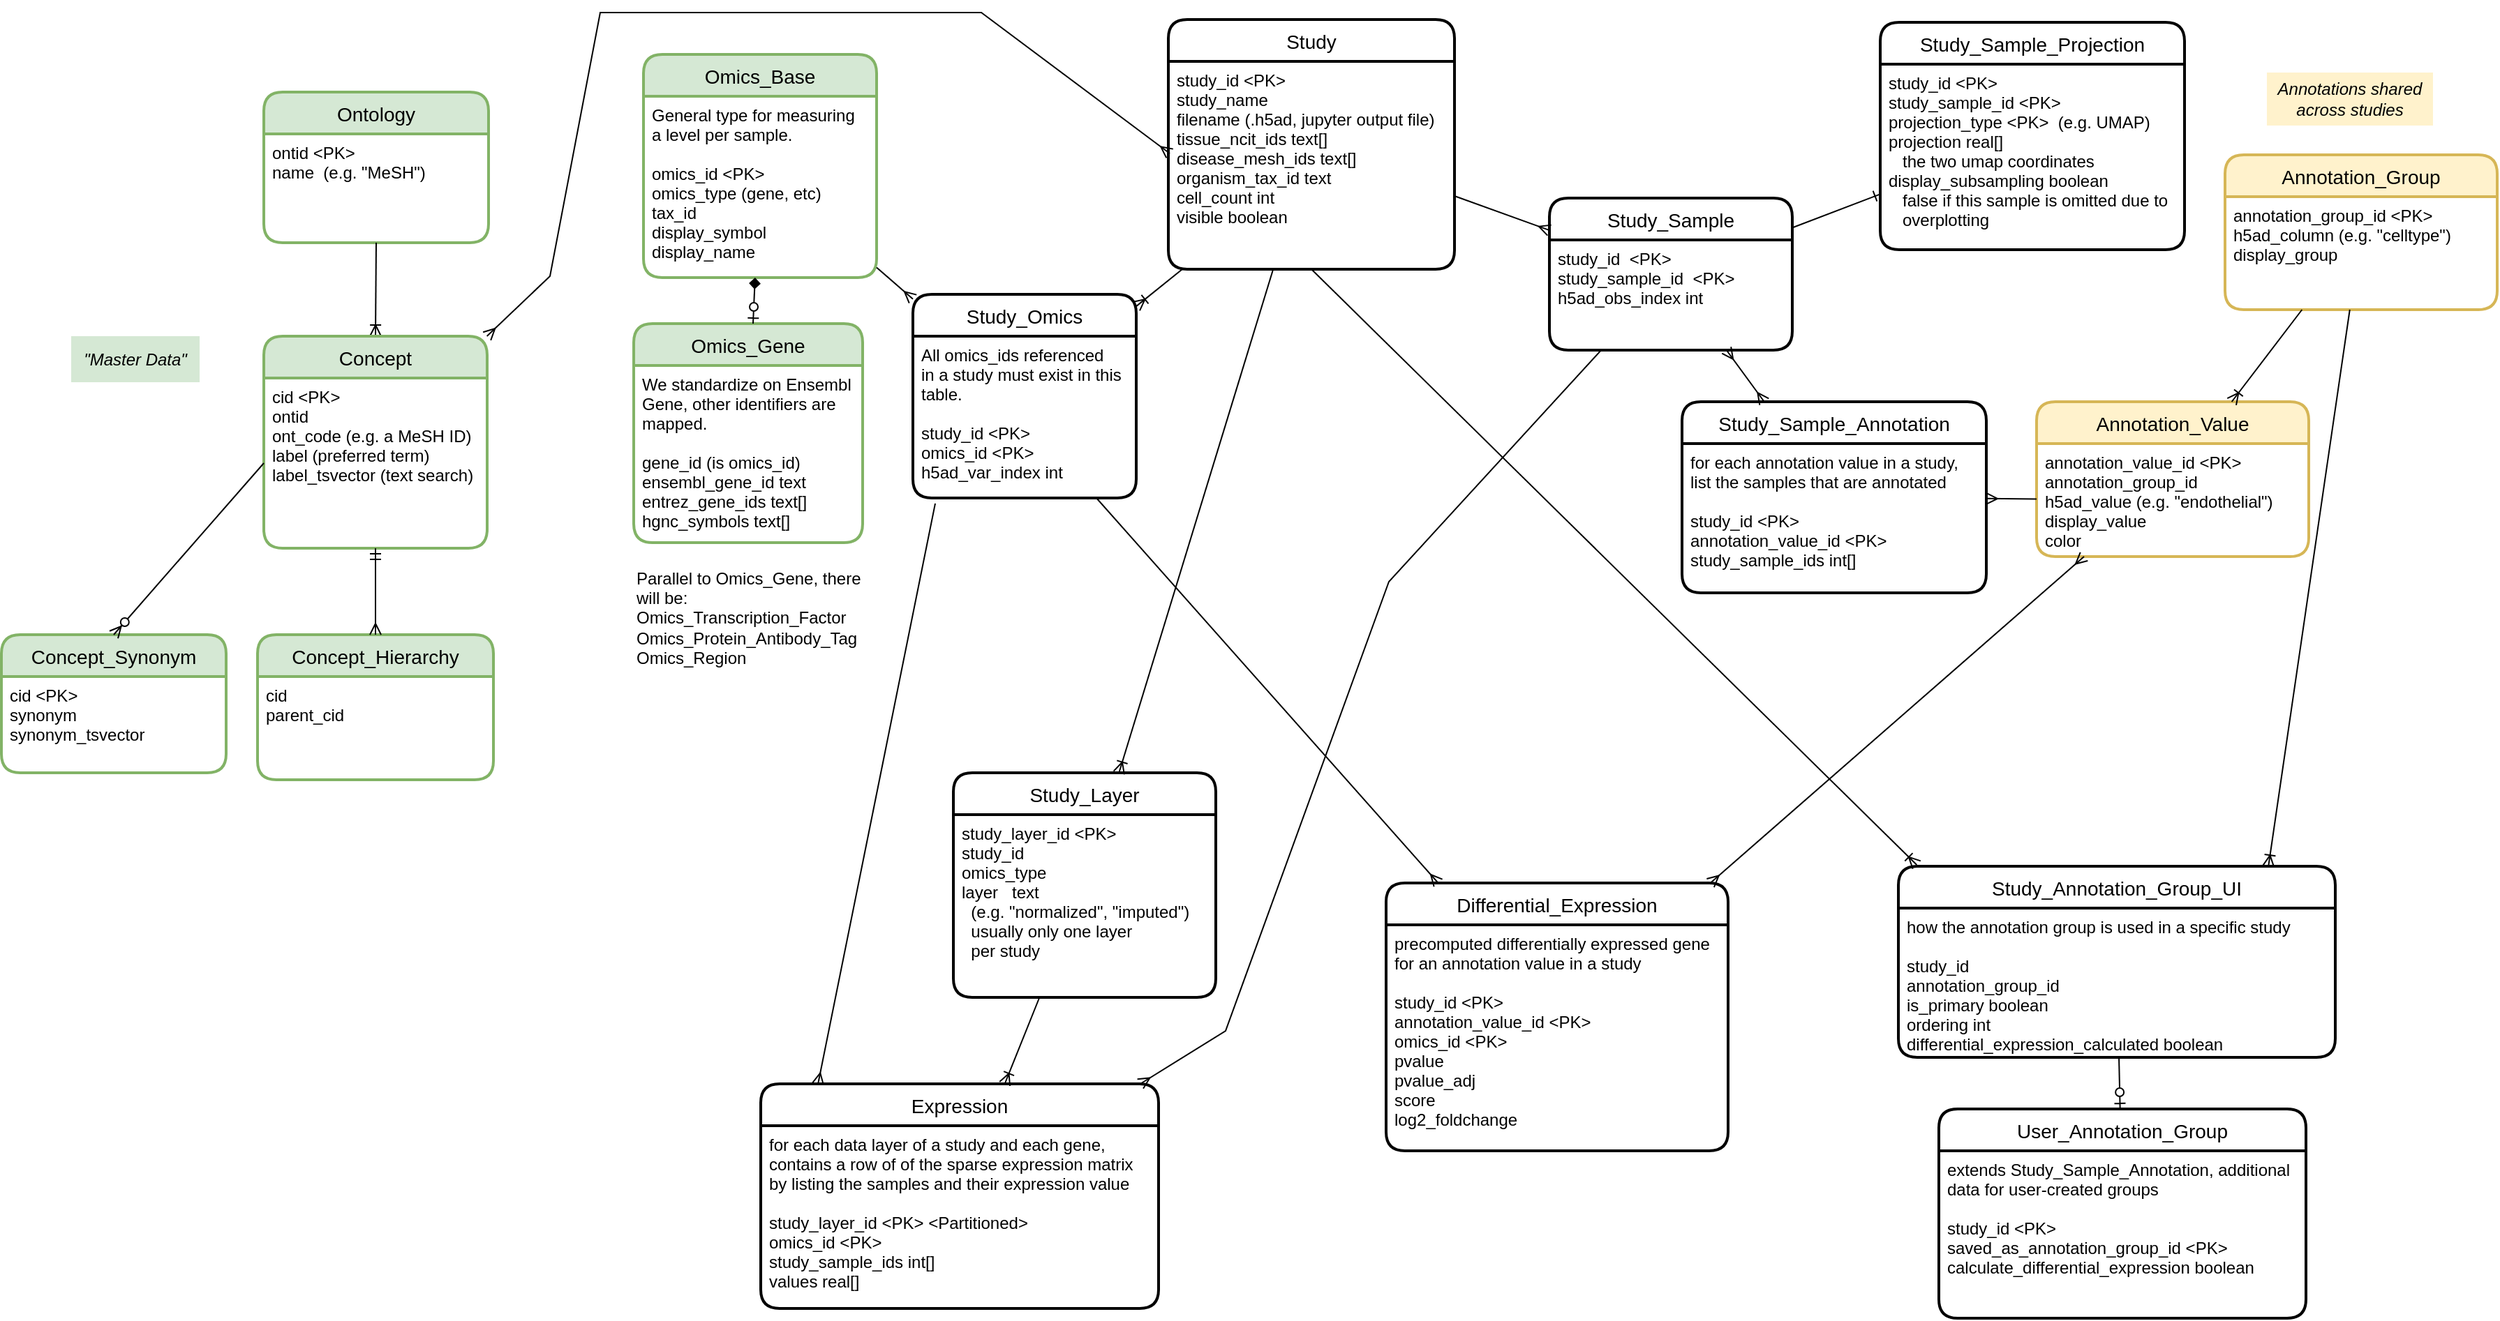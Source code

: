 <mxfile version="20.7.4" type="device"><diagram id="i9OdPr1PfLIzmgVqW9I0" name="Page-1"><mxGraphModel dx="2503" dy="1418" grid="0" gridSize="10" guides="1" tooltips="1" connect="1" arrows="1" fold="1" page="0" pageScale="1" pageWidth="827" pageHeight="1169" math="0" shadow="0"><root><mxCell id="0"/><mxCell id="1" parent="0"/><mxCell id="6dehqjQ2YJBC4APMbsgb-1" value="Study" style="swimlane;childLayout=stackLayout;horizontal=1;startSize=30;horizontalStack=0;rounded=1;fontSize=14;fontStyle=0;strokeWidth=2;resizeParent=0;resizeLast=1;shadow=0;dashed=0;align=center;" vertex="1" parent="1"><mxGeometry x="694" y="325" width="205" height="179" as="geometry"/></mxCell><mxCell id="6dehqjQ2YJBC4APMbsgb-2" value="study_id &lt;PK&gt;&#10;study_name&#10;filename (.h5ad, jupyter output file)&#10;tissue_ncit_ids text[]&#10;disease_mesh_ids text[]&#10;organism_tax_id text&#10;cell_count int&#10;visible boolean" style="align=left;strokeColor=none;fillColor=none;spacingLeft=4;fontSize=12;verticalAlign=top;resizable=0;rotatable=0;part=1;" vertex="1" parent="6dehqjQ2YJBC4APMbsgb-1"><mxGeometry y="30" width="205" height="149" as="geometry"/></mxCell><mxCell id="6dehqjQ2YJBC4APMbsgb-4" value="Ontology" style="swimlane;childLayout=stackLayout;horizontal=1;startSize=30;horizontalStack=0;rounded=1;fontSize=14;fontStyle=0;strokeWidth=2;resizeParent=0;resizeLast=1;shadow=0;dashed=0;align=center;fillColor=#d5e8d4;strokeColor=#82b366;" vertex="1" parent="1"><mxGeometry x="46" y="377" width="161" height="108" as="geometry"/></mxCell><mxCell id="6dehqjQ2YJBC4APMbsgb-5" value="ontid &lt;PK&gt;&#10;name  (e.g. &quot;MeSH&quot;)&#10;" style="align=left;strokeColor=none;fillColor=none;spacingLeft=4;fontSize=12;verticalAlign=top;resizable=0;rotatable=0;part=1;" vertex="1" parent="6dehqjQ2YJBC4APMbsgb-4"><mxGeometry y="30" width="161" height="78" as="geometry"/></mxCell><mxCell id="6dehqjQ2YJBC4APMbsgb-6" value="" style="fontSize=12;html=1;endArrow=ERoneToMany;rounded=0;exitX=0.5;exitY=1;exitDx=0;exitDy=0;entryX=0.5;entryY=0;entryDx=0;entryDy=0;" edge="1" parent="1" source="6dehqjQ2YJBC4APMbsgb-5" target="6dehqjQ2YJBC4APMbsgb-7"><mxGeometry width="100" height="100" relative="1" as="geometry"><mxPoint x="487" y="724" as="sourcePoint"/><mxPoint x="467" y="563" as="targetPoint"/><Array as="points"/></mxGeometry></mxCell><mxCell id="6dehqjQ2YJBC4APMbsgb-7" value="Concept" style="swimlane;childLayout=stackLayout;horizontal=1;startSize=30;horizontalStack=0;rounded=1;fontSize=14;fontStyle=0;strokeWidth=2;resizeParent=0;resizeLast=1;shadow=0;dashed=0;align=center;fillColor=#d5e8d4;strokeColor=#82b366;" vertex="1" parent="1"><mxGeometry x="46" y="552" width="160" height="152" as="geometry"/></mxCell><mxCell id="6dehqjQ2YJBC4APMbsgb-8" value="cid &lt;PK&gt;&#10;ontid&#10;ont_code (e.g. a MeSH ID)&#10;label (preferred term)&#10;label_tsvector (text search)" style="align=left;strokeColor=none;fillColor=none;spacingLeft=4;fontSize=12;verticalAlign=top;resizable=0;rotatable=0;part=1;" vertex="1" parent="6dehqjQ2YJBC4APMbsgb-7"><mxGeometry y="30" width="160" height="122" as="geometry"/></mxCell><mxCell id="6dehqjQ2YJBC4APMbsgb-9" value="Concept_Hierarchy" style="swimlane;childLayout=stackLayout;horizontal=1;startSize=30;horizontalStack=0;rounded=1;fontSize=14;fontStyle=0;strokeWidth=2;resizeParent=0;resizeLast=1;shadow=0;dashed=0;align=center;fillColor=#d5e8d4;strokeColor=#82b366;" vertex="1" parent="1"><mxGeometry x="41.5" y="766" width="169" height="104" as="geometry"/></mxCell><mxCell id="6dehqjQ2YJBC4APMbsgb-10" value="cid&#10;parent_cid&#10;" style="align=left;strokeColor=none;fillColor=none;spacingLeft=4;fontSize=12;verticalAlign=top;resizable=0;rotatable=0;part=1;" vertex="1" parent="6dehqjQ2YJBC4APMbsgb-9"><mxGeometry y="30" width="169" height="74" as="geometry"/></mxCell><mxCell id="6dehqjQ2YJBC4APMbsgb-11" value="" style="fontSize=12;html=1;endArrow=ERmany;rounded=0;exitX=0.5;exitY=1;exitDx=0;exitDy=0;entryX=0.5;entryY=0;entryDx=0;entryDy=0;startArrow=ERmandOne;startFill=0;endFill=0;" edge="1" parent="1" source="6dehqjQ2YJBC4APMbsgb-8" target="6dehqjQ2YJBC4APMbsgb-9"><mxGeometry width="100" height="100" relative="1" as="geometry"><mxPoint x="341" y="755" as="sourcePoint"/><mxPoint x="455" y="618" as="targetPoint"/><Array as="points"/></mxGeometry></mxCell><mxCell id="6dehqjQ2YJBC4APMbsgb-12" value="Concept_Synonym" style="swimlane;childLayout=stackLayout;horizontal=1;startSize=30;horizontalStack=0;rounded=1;fontSize=14;fontStyle=0;strokeWidth=2;resizeParent=0;resizeLast=1;shadow=0;dashed=0;align=center;fillColor=#d5e8d4;strokeColor=#82b366;" vertex="1" parent="1"><mxGeometry x="-142" y="766" width="161" height="99" as="geometry"/></mxCell><mxCell id="6dehqjQ2YJBC4APMbsgb-13" value="cid &lt;PK&gt;&#10;synonym&#10;synonym_tsvector&#10;" style="align=left;strokeColor=none;fillColor=none;spacingLeft=4;fontSize=12;verticalAlign=top;resizable=0;rotatable=0;part=1;" vertex="1" parent="6dehqjQ2YJBC4APMbsgb-12"><mxGeometry y="30" width="161" height="69" as="geometry"/></mxCell><mxCell id="6dehqjQ2YJBC4APMbsgb-14" value="" style="fontSize=12;html=1;endArrow=ERzeroToMany;rounded=0;exitX=0;exitY=0.5;exitDx=0;exitDy=0;entryX=0.5;entryY=0;entryDx=0;entryDy=0;endFill=1;" edge="1" parent="1" source="6dehqjQ2YJBC4APMbsgb-8" target="6dehqjQ2YJBC4APMbsgb-12"><mxGeometry width="100" height="100" relative="1" as="geometry"><mxPoint x="136.5" y="496" as="sourcePoint"/><mxPoint x="136" y="562" as="targetPoint"/><Array as="points"/></mxGeometry></mxCell><mxCell id="6dehqjQ2YJBC4APMbsgb-16" value="Omics_Base" style="swimlane;childLayout=stackLayout;horizontal=1;startSize=30;horizontalStack=0;rounded=1;fontSize=14;fontStyle=0;strokeWidth=2;resizeParent=0;resizeLast=1;shadow=0;dashed=0;align=center;fillColor=#d5e8d4;strokeColor=#82b366;" vertex="1" parent="1"><mxGeometry x="318" y="350" width="167" height="160" as="geometry"/></mxCell><mxCell id="6dehqjQ2YJBC4APMbsgb-17" value="General type for measuring&#10;a level per sample.&#10;&#10;omics_id &lt;PK&gt;&#10;omics_type (gene, etc)&#10;tax_id&#10;display_symbol&#10;display_name" style="align=left;strokeColor=none;fillColor=none;spacingLeft=4;fontSize=12;verticalAlign=top;resizable=0;rotatable=0;part=1;" vertex="1" parent="6dehqjQ2YJBC4APMbsgb-16"><mxGeometry y="30" width="167" height="130" as="geometry"/></mxCell><mxCell id="6dehqjQ2YJBC4APMbsgb-18" value="Omics_Gene" style="swimlane;childLayout=stackLayout;horizontal=1;startSize=30;horizontalStack=0;rounded=1;fontSize=14;fontStyle=0;strokeWidth=2;resizeParent=0;resizeLast=1;shadow=0;dashed=0;align=center;fillColor=#d5e8d4;strokeColor=#82b366;" vertex="1" parent="1"><mxGeometry x="311" y="543" width="164" height="157" as="geometry"/></mxCell><mxCell id="6dehqjQ2YJBC4APMbsgb-19" value="We standardize on Ensembl&#10;Gene, other identifiers are&#10;mapped.&#10;&#10;gene_id (is omics_id)&#10;ensembl_gene_id text&#10;entrez_gene_ids text[]&#10;hgnc_symbols text[]&#10;" style="align=left;strokeColor=none;fillColor=none;spacingLeft=4;fontSize=12;verticalAlign=top;resizable=0;rotatable=0;part=1;" vertex="1" parent="6dehqjQ2YJBC4APMbsgb-18"><mxGeometry y="30" width="164" height="127" as="geometry"/></mxCell><mxCell id="6dehqjQ2YJBC4APMbsgb-20" value="" style="fontSize=12;html=1;endArrow=ERzeroToOne;rounded=0;endFill=0;startArrow=diamond;startFill=1;" edge="1" parent="1" source="6dehqjQ2YJBC4APMbsgb-16" target="6dehqjQ2YJBC4APMbsgb-18"><mxGeometry width="100" height="100" relative="1" as="geometry"><mxPoint x="373.5" y="485" as="sourcePoint"/><mxPoint x="373" y="552" as="targetPoint"/><Array as="points"/></mxGeometry></mxCell><mxCell id="6dehqjQ2YJBC4APMbsgb-21" value="Study_Omics" style="swimlane;childLayout=stackLayout;horizontal=1;startSize=30;horizontalStack=0;rounded=1;fontSize=14;fontStyle=0;strokeWidth=2;resizeParent=0;resizeLast=1;shadow=0;dashed=0;align=center;" vertex="1" parent="1"><mxGeometry x="511" y="522" width="160" height="146" as="geometry"/></mxCell><mxCell id="6dehqjQ2YJBC4APMbsgb-22" value="All omics_ids referenced&#10;in a study must exist in this&#10;table.&#10;&#10;study_id &lt;PK&gt;&#10;omics_id &lt;PK&gt;&#10;h5ad_var_index int&#10;" style="align=left;strokeColor=none;fillColor=none;spacingLeft=4;fontSize=12;verticalAlign=top;resizable=0;rotatable=0;part=1;" vertex="1" parent="6dehqjQ2YJBC4APMbsgb-21"><mxGeometry y="30" width="160" height="116" as="geometry"/></mxCell><mxCell id="6dehqjQ2YJBC4APMbsgb-23" value="Annotation_Group" style="swimlane;childLayout=stackLayout;horizontal=1;startSize=30;horizontalStack=0;rounded=1;fontSize=14;fontStyle=0;strokeWidth=2;resizeParent=0;resizeLast=1;shadow=0;dashed=0;align=center;fillColor=#fff2cc;strokeColor=#d6b656;" vertex="1" parent="1"><mxGeometry x="1451" y="422" width="195" height="111" as="geometry"/></mxCell><mxCell id="6dehqjQ2YJBC4APMbsgb-24" value="annotation_group_id &lt;PK&gt;&#10;h5ad_column (e.g. &quot;celltype&quot;)&#10;display_group" style="align=left;strokeColor=none;fillColor=none;spacingLeft=4;fontSize=12;verticalAlign=top;resizable=0;rotatable=0;part=1;" vertex="1" parent="6dehqjQ2YJBC4APMbsgb-23"><mxGeometry y="30" width="195" height="81" as="geometry"/></mxCell><mxCell id="6dehqjQ2YJBC4APMbsgb-25" value="Annotation_Value" style="swimlane;childLayout=stackLayout;horizontal=1;startSize=30;horizontalStack=0;rounded=1;fontSize=14;fontStyle=0;strokeWidth=2;resizeParent=0;resizeLast=1;shadow=0;dashed=0;align=center;fillColor=#fff2cc;strokeColor=#d6b656;" vertex="1" parent="1"><mxGeometry x="1316" y="599" width="195" height="111" as="geometry"/></mxCell><mxCell id="6dehqjQ2YJBC4APMbsgb-26" value="annotation_value_id &lt;PK&gt;&#10;annotation_group_id&#10;h5ad_value (e.g. &quot;endothelial&quot;)&#10;display_value&#10;color" style="align=left;strokeColor=none;fillColor=none;spacingLeft=4;fontSize=12;verticalAlign=top;resizable=0;rotatable=0;part=1;" vertex="1" parent="6dehqjQ2YJBC4APMbsgb-25"><mxGeometry y="30" width="195" height="81" as="geometry"/></mxCell><mxCell id="6dehqjQ2YJBC4APMbsgb-28" value="" style="fontSize=12;html=1;endArrow=ERoneToMany;rounded=0;" edge="1" parent="1" source="6dehqjQ2YJBC4APMbsgb-23" target="6dehqjQ2YJBC4APMbsgb-25"><mxGeometry width="100" height="100" relative="1" as="geometry"><mxPoint x="1423.5" y="417" as="sourcePoint"/><mxPoint x="1423" y="484" as="targetPoint"/><Array as="points"/></mxGeometry></mxCell><mxCell id="6dehqjQ2YJBC4APMbsgb-29" value="Study_Annotation_Group_UI" style="swimlane;childLayout=stackLayout;horizontal=1;startSize=30;horizontalStack=0;rounded=1;fontSize=14;fontStyle=0;strokeWidth=2;resizeParent=0;resizeLast=1;shadow=0;dashed=0;align=center;" vertex="1" parent="1"><mxGeometry x="1217" y="932" width="313" height="137" as="geometry"/></mxCell><mxCell id="6dehqjQ2YJBC4APMbsgb-30" value="how the annotation group is used in a specific study&#10;&#10;study_id&#10;annotation_group_id&#10;is_primary boolean&#10;ordering int&#10;differential_expression_calculated boolean" style="align=left;strokeColor=none;fillColor=none;spacingLeft=4;fontSize=12;verticalAlign=top;resizable=0;rotatable=0;part=1;" vertex="1" parent="6dehqjQ2YJBC4APMbsgb-29"><mxGeometry y="30" width="313" height="107" as="geometry"/></mxCell><mxCell id="6dehqjQ2YJBC4APMbsgb-31" value="Study_Layer" style="swimlane;childLayout=stackLayout;horizontal=1;startSize=30;horizontalStack=0;rounded=1;fontSize=14;fontStyle=0;strokeWidth=2;resizeParent=0;resizeLast=1;shadow=0;dashed=0;align=center;" vertex="1" parent="1"><mxGeometry x="540" y="865" width="188" height="161" as="geometry"/></mxCell><mxCell id="6dehqjQ2YJBC4APMbsgb-32" value="study_layer_id &lt;PK&gt;&#10;study_id&#10;omics_type&#10;layer   text&#10;  (e.g. &quot;normalized&quot;, &quot;imputed&quot;)&#10;  usually only one layer&#10;  per study&#10;&#10;" style="align=left;strokeColor=none;fillColor=none;spacingLeft=4;fontSize=12;verticalAlign=top;resizable=0;rotatable=0;part=1;" vertex="1" parent="6dehqjQ2YJBC4APMbsgb-31"><mxGeometry y="30" width="188" height="131" as="geometry"/></mxCell><mxCell id="6dehqjQ2YJBC4APMbsgb-33" value="Study_Sample" style="swimlane;childLayout=stackLayout;horizontal=1;startSize=30;horizontalStack=0;rounded=1;fontSize=14;fontStyle=0;strokeWidth=2;resizeParent=0;resizeLast=1;shadow=0;dashed=0;align=center;" vertex="1" parent="1"><mxGeometry x="967" y="453" width="174" height="109" as="geometry"/></mxCell><mxCell id="6dehqjQ2YJBC4APMbsgb-34" value="study_id  &lt;PK&gt;&#10;study_sample_id  &lt;PK&gt;&#10;h5ad_obs_index int&#10;" style="align=left;strokeColor=none;fillColor=none;spacingLeft=4;fontSize=12;verticalAlign=top;resizable=0;rotatable=0;part=1;" vertex="1" parent="6dehqjQ2YJBC4APMbsgb-33"><mxGeometry y="30" width="174" height="79" as="geometry"/></mxCell><mxCell id="6dehqjQ2YJBC4APMbsgb-35" value="Study_Sample_Annotation" style="swimlane;childLayout=stackLayout;horizontal=1;startSize=30;horizontalStack=0;rounded=1;fontSize=14;fontStyle=0;strokeWidth=2;resizeParent=0;resizeLast=1;shadow=0;dashed=0;align=center;" vertex="1" parent="1"><mxGeometry x="1062" y="599" width="218" height="137" as="geometry"/></mxCell><mxCell id="6dehqjQ2YJBC4APMbsgb-36" value="for each annotation value in a study,&#10;list the samples that are annotated&#10;&#10;study_id &lt;PK&gt;&#10;annotation_value_id &lt;PK&gt;&#10;study_sample_ids int[]&#10;" style="align=left;strokeColor=none;fillColor=none;spacingLeft=4;fontSize=12;verticalAlign=top;resizable=0;rotatable=0;part=1;" vertex="1" parent="6dehqjQ2YJBC4APMbsgb-35"><mxGeometry y="30" width="218" height="107" as="geometry"/></mxCell><mxCell id="6dehqjQ2YJBC4APMbsgb-38" value="" style="fontSize=12;html=1;endArrow=ERmany;rounded=0;endFill=0;" edge="1" parent="1" source="6dehqjQ2YJBC4APMbsgb-26" target="6dehqjQ2YJBC4APMbsgb-35"><mxGeometry x="1" y="-189" width="100" height="100" relative="1" as="geometry"><mxPoint x="1667.5" y="462" as="sourcePoint"/><mxPoint x="1667.5" y="528" as="targetPoint"/><Array as="points"/><mxPoint x="132" y="180" as="offset"/></mxGeometry></mxCell><mxCell id="6dehqjQ2YJBC4APMbsgb-39" value="" style="fontSize=12;html=1;endArrow=ERmany;rounded=0;endFill=0;startArrow=ERmany;startFill=0;" edge="1" parent="1" source="6dehqjQ2YJBC4APMbsgb-33" target="6dehqjQ2YJBC4APMbsgb-35"><mxGeometry x="1" y="-189" width="100" height="100" relative="1" as="geometry"><mxPoint x="1643" y="736" as="sourcePoint"/><mxPoint x="1451" y="899" as="targetPoint"/><Array as="points"/><mxPoint x="132" y="180" as="offset"/></mxGeometry></mxCell><mxCell id="6dehqjQ2YJBC4APMbsgb-40" value="Study_Sample_Projection" style="swimlane;childLayout=stackLayout;horizontal=1;startSize=30;horizontalStack=0;rounded=1;fontSize=14;fontStyle=0;strokeWidth=2;resizeParent=0;resizeLast=1;shadow=0;dashed=0;align=center;" vertex="1" parent="1"><mxGeometry x="1204" y="327" width="218" height="163" as="geometry"/></mxCell><mxCell id="6dehqjQ2YJBC4APMbsgb-41" value="study_id &lt;PK&gt;&#10;study_sample_id &lt;PK&gt;&#10;projection_type &lt;PK&gt;  (e.g. UMAP)&#10;projection real[]&#10;   the two umap coordinates&#10;display_subsampling boolean&#10;   false if this sample is omitted due to&#10;   overplotting&#10;" style="align=left;strokeColor=none;fillColor=none;spacingLeft=4;fontSize=12;verticalAlign=top;resizable=0;rotatable=0;part=1;" vertex="1" parent="6dehqjQ2YJBC4APMbsgb-40"><mxGeometry y="30" width="218" height="133" as="geometry"/></mxCell><mxCell id="6dehqjQ2YJBC4APMbsgb-43" value="Expression" style="swimlane;childLayout=stackLayout;horizontal=1;startSize=30;horizontalStack=0;rounded=1;fontSize=14;fontStyle=0;strokeWidth=2;resizeParent=0;resizeLast=1;shadow=0;dashed=0;align=center;" vertex="1" parent="1"><mxGeometry x="402" y="1088" width="285" height="161" as="geometry"/></mxCell><mxCell id="6dehqjQ2YJBC4APMbsgb-44" value="for each data layer of a study and each gene,&#10;contains a row of of the sparse expression matrix&#10;by listing the samples and their expression value&#10;&#10;study_layer_id &lt;PK&gt; &lt;Partitioned&gt;&#10;omics_id &lt;PK&gt;&#10;study_sample_ids int[]&#10;values real[]" style="align=left;strokeColor=none;fillColor=none;spacingLeft=4;fontSize=12;verticalAlign=top;resizable=0;rotatable=0;part=1;" vertex="1" parent="6dehqjQ2YJBC4APMbsgb-43"><mxGeometry y="30" width="285" height="131" as="geometry"/></mxCell><mxCell id="6dehqjQ2YJBC4APMbsgb-45" value="Differential_Expression" style="swimlane;childLayout=stackLayout;horizontal=1;startSize=30;horizontalStack=0;rounded=1;fontSize=14;fontStyle=0;strokeWidth=2;resizeParent=0;resizeLast=1;shadow=0;dashed=0;align=center;" vertex="1" parent="1"><mxGeometry x="850" y="944" width="245" height="192" as="geometry"/></mxCell><mxCell id="6dehqjQ2YJBC4APMbsgb-46" value="precomputed differentially expressed gene&#10;for an annotation value in a study&#10;&#10;study_id &lt;PK&gt;&#10;annotation_value_id &lt;PK&gt;&#10;omics_id &lt;PK&gt;&#10;pvalue&#10;pvalue_adj&#10;score&#10;log2_foldchange" style="align=left;strokeColor=none;fillColor=none;spacingLeft=4;fontSize=12;verticalAlign=top;resizable=0;rotatable=0;part=1;" vertex="1" parent="6dehqjQ2YJBC4APMbsgb-45"><mxGeometry y="30" width="245" height="162" as="geometry"/></mxCell><mxCell id="6dehqjQ2YJBC4APMbsgb-47" value="User_Annotation_Group" style="swimlane;childLayout=stackLayout;horizontal=1;startSize=30;horizontalStack=0;rounded=1;fontSize=14;fontStyle=0;strokeWidth=2;resizeParent=0;resizeLast=1;shadow=0;dashed=0;align=center;" vertex="1" parent="1"><mxGeometry x="1246" y="1106" width="263" height="150" as="geometry"/></mxCell><mxCell id="6dehqjQ2YJBC4APMbsgb-48" value="extends Study_Sample_Annotation, additional&#10;data for user-created groups&#10;&#10;study_id &lt;PK&gt;&#10;saved_as_annotation_group_id &lt;PK&gt;&#10;calculate_differential_expression boolean" style="align=left;strokeColor=none;fillColor=none;spacingLeft=4;fontSize=12;verticalAlign=top;resizable=0;rotatable=0;part=1;" vertex="1" parent="6dehqjQ2YJBC4APMbsgb-47"><mxGeometry y="30" width="263" height="120" as="geometry"/></mxCell><mxCell id="6dehqjQ2YJBC4APMbsgb-49" value="Parallel to Omics_Gene, there&lt;br&gt;will be:&lt;br&gt;Omics_Transcription_Factor&lt;br&gt;Omics_Protein_Antibody_Tag&lt;br&gt;Omics_Region" style="text;html=1;strokeColor=none;fillColor=none;align=left;verticalAlign=middle;whiteSpace=wrap;rounded=0;" vertex="1" parent="1"><mxGeometry x="311" y="722" width="172" height="63" as="geometry"/></mxCell><mxCell id="6dehqjQ2YJBC4APMbsgb-50" value="" style="fontSize=12;html=1;endArrow=ERoneToMany;rounded=0;" edge="1" parent="1" source="6dehqjQ2YJBC4APMbsgb-31" target="6dehqjQ2YJBC4APMbsgb-43"><mxGeometry width="100" height="100" relative="1" as="geometry"><mxPoint x="454.5" y="879" as="sourcePoint"/><mxPoint x="454" y="946" as="targetPoint"/><Array as="points"/></mxGeometry></mxCell><mxCell id="6dehqjQ2YJBC4APMbsgb-51" value="" style="fontSize=12;html=1;endArrow=ERoneToMany;rounded=0;" edge="1" parent="1" source="6dehqjQ2YJBC4APMbsgb-1" target="6dehqjQ2YJBC4APMbsgb-31"><mxGeometry width="100" height="100" relative="1" as="geometry"><mxPoint x="581.66" y="997" as="sourcePoint"/><mxPoint x="580.169" y="1042" as="targetPoint"/><Array as="points"/></mxGeometry></mxCell><mxCell id="6dehqjQ2YJBC4APMbsgb-52" value="" style="fontSize=12;html=1;endArrow=ERmany;rounded=0;endFill=0;entryX=0.144;entryY=0;entryDx=0;entryDy=0;entryPerimeter=0;exitX=0.1;exitY=1.034;exitDx=0;exitDy=0;exitPerimeter=0;" edge="1" parent="1" source="6dehqjQ2YJBC4APMbsgb-22" target="6dehqjQ2YJBC4APMbsgb-43"><mxGeometry width="100" height="100" relative="1" as="geometry"><mxPoint x="582.069" y="997" as="sourcePoint"/><mxPoint x="580.431" y="1042" as="targetPoint"/></mxGeometry></mxCell><mxCell id="6dehqjQ2YJBC4APMbsgb-54" value="" style="fontSize=12;html=1;endArrow=ERmany;rounded=0;endFill=0;startArrow=ERmany;startFill=0;" edge="1" parent="1" source="6dehqjQ2YJBC4APMbsgb-25" target="6dehqjQ2YJBC4APMbsgb-45"><mxGeometry x="1" y="-189" width="100" height="100" relative="1" as="geometry"><mxPoint x="1126.359" y="629" as="sourcePoint"/><mxPoint x="1223.842" y="804" as="targetPoint"/><Array as="points"/><mxPoint x="132" y="180" as="offset"/></mxGeometry></mxCell><mxCell id="6dehqjQ2YJBC4APMbsgb-55" value="" style="fontSize=12;html=1;endArrow=ERmany;rounded=0;endFill=0;" edge="1" parent="1" source="6dehqjQ2YJBC4APMbsgb-1" target="6dehqjQ2YJBC4APMbsgb-33"><mxGeometry x="1" y="-189" width="100" height="100" relative="1" as="geometry"><mxPoint x="1406.027" y="624" as="sourcePoint"/><mxPoint x="1301.702" y="804" as="targetPoint"/><Array as="points"/><mxPoint x="132" y="180" as="offset"/></mxGeometry></mxCell><mxCell id="6dehqjQ2YJBC4APMbsgb-56" value="" style="fontSize=12;html=1;endArrow=ERone;rounded=0;endFill=0;" edge="1" parent="1" source="6dehqjQ2YJBC4APMbsgb-33" target="6dehqjQ2YJBC4APMbsgb-40"><mxGeometry x="1" y="-189" width="100" height="100" relative="1" as="geometry"><mxPoint x="880" y="446.324" as="sourcePoint"/><mxPoint x="1009" y="522.874" as="targetPoint"/><Array as="points"/><mxPoint x="132" y="180" as="offset"/></mxGeometry></mxCell><mxCell id="6dehqjQ2YJBC4APMbsgb-57" value="" style="fontSize=12;html=1;endArrow=ERoneToMany;rounded=0;" edge="1" parent="1" source="6dehqjQ2YJBC4APMbsgb-2" target="6dehqjQ2YJBC4APMbsgb-21"><mxGeometry width="100" height="100" relative="1" as="geometry"><mxPoint x="745.054" y="475" as="sourcePoint"/><mxPoint x="614.183" y="836" as="targetPoint"/><Array as="points"/></mxGeometry></mxCell><mxCell id="6dehqjQ2YJBC4APMbsgb-58" value="" style="fontSize=12;html=1;endArrow=ERmany;rounded=0;endFill=0;" edge="1" parent="1" source="6dehqjQ2YJBC4APMbsgb-16" target="6dehqjQ2YJBC4APMbsgb-21"><mxGeometry x="1" y="-189" width="100" height="100" relative="1" as="geometry"><mxPoint x="880" y="446.324" as="sourcePoint"/><mxPoint x="1009" y="522.874" as="targetPoint"/><Array as="points"/><mxPoint x="132" y="180" as="offset"/></mxGeometry></mxCell><mxCell id="6dehqjQ2YJBC4APMbsgb-59" value="" style="fontSize=12;html=1;endArrow=ERmany;rounded=0;endFill=0;" edge="1" parent="1" source="6dehqjQ2YJBC4APMbsgb-22" target="6dehqjQ2YJBC4APMbsgb-45"><mxGeometry width="100" height="100" relative="1" as="geometry"><mxPoint x="412.524" y="495" as="sourcePoint"/><mxPoint x="391.446" y="1071" as="targetPoint"/></mxGeometry></mxCell><mxCell id="6dehqjQ2YJBC4APMbsgb-62" value="" style="fontSize=12;html=1;endArrow=ERmany;rounded=0;endFill=0;" edge="1" parent="1" source="6dehqjQ2YJBC4APMbsgb-33" target="6dehqjQ2YJBC4APMbsgb-43"><mxGeometry width="100" height="100" relative="1" as="geometry"><mxPoint x="604.323" y="664" as="sourcePoint"/><mxPoint x="424.138" y="1071" as="targetPoint"/><Array as="points"><mxPoint x="852" y="728"/><mxPoint x="735" y="1050"/></Array></mxGeometry></mxCell><mxCell id="6dehqjQ2YJBC4APMbsgb-64" value="" style="fontSize=12;html=1;endArrow=ERoneToMany;rounded=0;entryX=0.847;entryY=0;entryDx=0;entryDy=0;entryPerimeter=0;" edge="1" parent="1" source="6dehqjQ2YJBC4APMbsgb-23" target="6dehqjQ2YJBC4APMbsgb-29"><mxGeometry width="100" height="100" relative="1" as="geometry"><mxPoint x="1429.5" y="447" as="sourcePoint"/><mxPoint x="1429.5" y="513" as="targetPoint"/><Array as="points"/></mxGeometry></mxCell><mxCell id="6dehqjQ2YJBC4APMbsgb-65" value="" style="fontSize=12;html=1;endArrow=ERoneToMany;rounded=0;entryX=0.042;entryY=-0.007;entryDx=0;entryDy=0;entryPerimeter=0;exitX=0.5;exitY=1;exitDx=0;exitDy=0;" edge="1" parent="1" source="6dehqjQ2YJBC4APMbsgb-2" target="6dehqjQ2YJBC4APMbsgb-29"><mxGeometry width="100" height="100" relative="1" as="geometry"><mxPoint x="1419.538" y="447" as="sourcePoint"/><mxPoint x="1315.795" y="1025" as="targetPoint"/><Array as="points"/></mxGeometry></mxCell><mxCell id="6dehqjQ2YJBC4APMbsgb-66" value="" style="fontSize=12;html=1;endArrow=ERzeroToOne;rounded=0;endFill=0;" edge="1" parent="1" source="6dehqjQ2YJBC4APMbsgb-29" target="6dehqjQ2YJBC4APMbsgb-47"><mxGeometry width="100" height="100" relative="1" as="geometry"><mxPoint x="395.271" y="415" as="sourcePoint"/><mxPoint x="390.729" y="473" as="targetPoint"/><Array as="points"/></mxGeometry></mxCell><mxCell id="6dehqjQ2YJBC4APMbsgb-69" value="&quot;Master Data&quot;" style="rounded=0;whiteSpace=wrap;html=1;fillColor=#d5e8d4;strokeColor=none;fontStyle=2" vertex="1" parent="1"><mxGeometry x="-92" y="552" width="92" height="33" as="geometry"/></mxCell><mxCell id="6dehqjQ2YJBC4APMbsgb-70" value="Annotations shared across studies" style="rounded=0;whiteSpace=wrap;html=1;fillColor=#fff2cc;strokeColor=none;fontStyle=2" vertex="1" parent="1"><mxGeometry x="1481" y="363" width="119" height="38" as="geometry"/></mxCell><mxCell id="6dehqjQ2YJBC4APMbsgb-71" value="" style="fontSize=12;html=1;endArrow=ERmany;rounded=0;endFill=0;startArrow=ERmany;startFill=0;exitX=0.005;exitY=0.443;exitDx=0;exitDy=0;exitPerimeter=0;" edge="1" parent="1" source="6dehqjQ2YJBC4APMbsgb-2" target="6dehqjQ2YJBC4APMbsgb-7"><mxGeometry x="1" y="-189" width="100" height="100" relative="1" as="geometry"><mxPoint x="1360.01" y="720" as="sourcePoint"/><mxPoint x="1092.321" y="954" as="targetPoint"/><Array as="points"><mxPoint x="560" y="320"/><mxPoint x="287" y="320"/><mxPoint x="251" y="509"/></Array><mxPoint x="132" y="180" as="offset"/></mxGeometry></mxCell></root></mxGraphModel></diagram></mxfile>